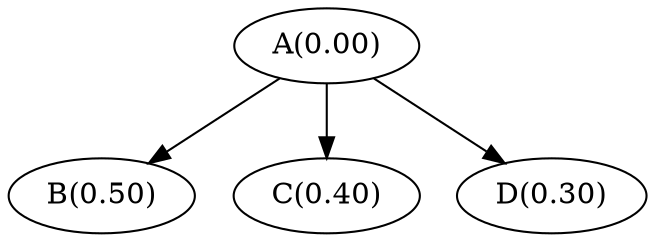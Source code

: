 
strict digraph multiple_leaf_node_in_same_layer {

	// Node definitions.

	"A(0.00)";

	"B(0.50)";

	"C(0.40)";

	"D(0.30)";


	// Edge definitions.

	"A(0.00)" -> "B(0.50)";

	"A(0.00)" -> "C(0.40)";

	"A(0.00)" -> "D(0.30)";

}
